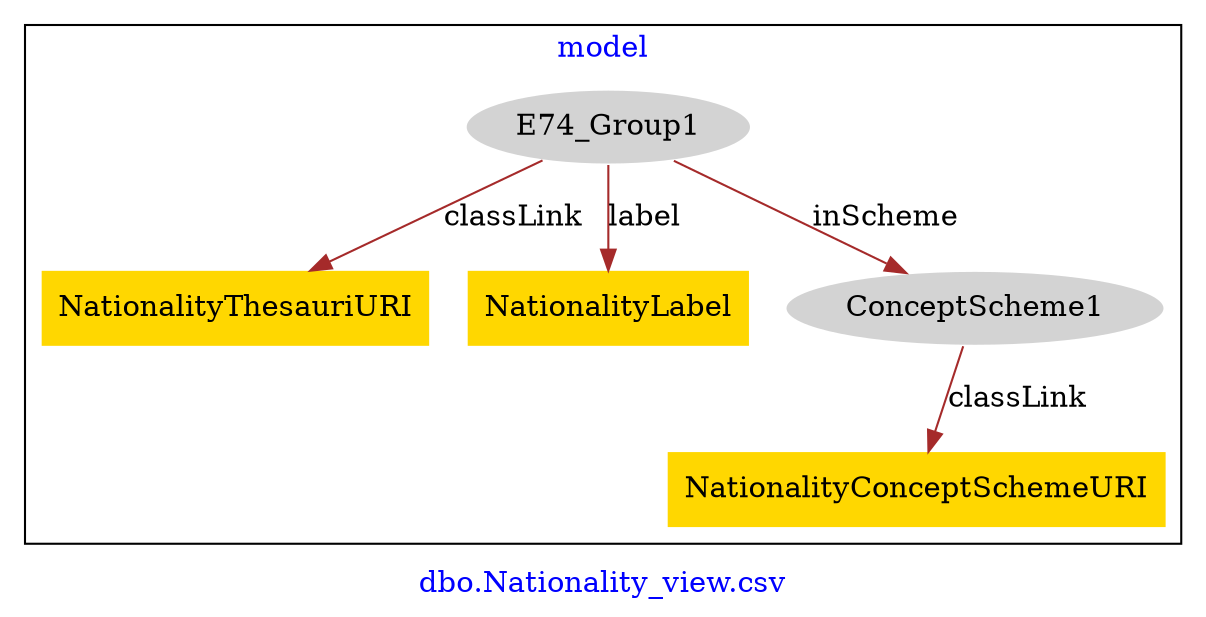 digraph n0 {
fontcolor="blue"
remincross="true"
label="dbo.Nationality_view.csv"
subgraph cluster {
label="model"
n2[style="filled",color="white",fillcolor="lightgray",label="E74_Group1"];
n3[shape="plaintext",style="filled",fillcolor="gold",label="NationalityThesauriURI"];
n4[shape="plaintext",style="filled",fillcolor="gold",label="NationalityLabel"];
n5[style="filled",color="white",fillcolor="lightgray",label="ConceptScheme1"];
n6[shape="plaintext",style="filled",fillcolor="gold",label="NationalityConceptSchemeURI"];
}
n2 -> n3[color="brown",fontcolor="black",label="classLink"]
n2 -> n4[color="brown",fontcolor="black",label="label"]
n2 -> n5[color="brown",fontcolor="black",label="inScheme"]
n5 -> n6[color="brown",fontcolor="black",label="classLink"]
}

